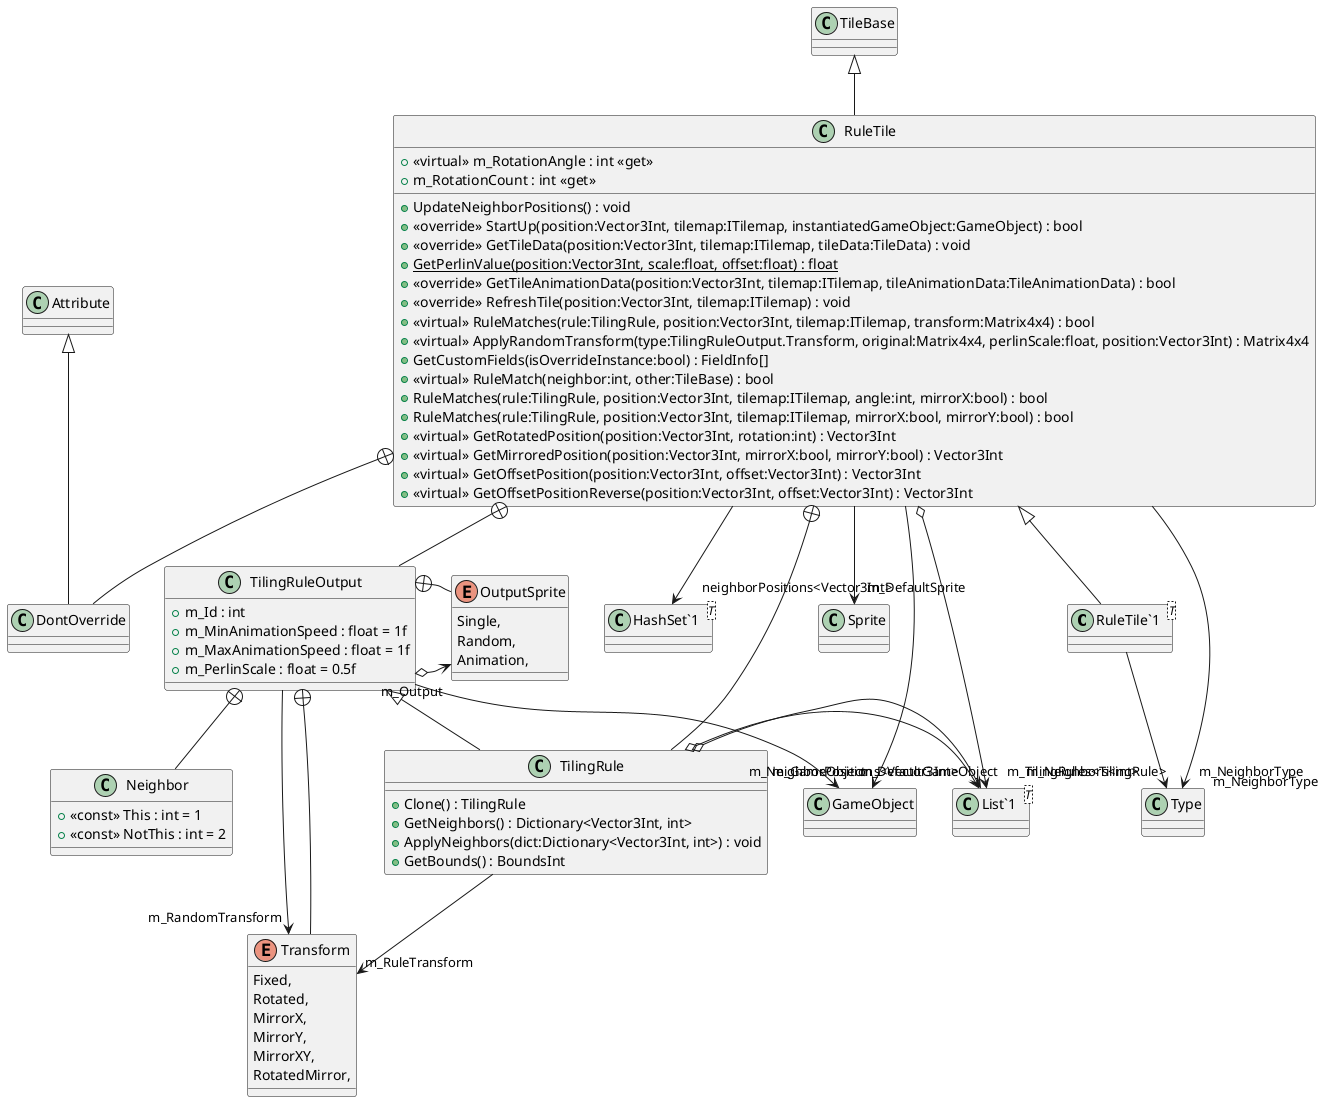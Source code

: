 @startuml
class "RuleTile`1"<T> {
}
class RuleTile {
    + <<virtual>> m_RotationAngle : int <<get>>
    + m_RotationCount : int <<get>>
    + UpdateNeighborPositions() : void
    + <<override>> StartUp(position:Vector3Int, tilemap:ITilemap, instantiatedGameObject:GameObject) : bool
    + <<override>> GetTileData(position:Vector3Int, tilemap:ITilemap, tileData:TileData) : void
    + {static} GetPerlinValue(position:Vector3Int, scale:float, offset:float) : float
    + <<override>> GetTileAnimationData(position:Vector3Int, tilemap:ITilemap, tileAnimationData:TileAnimationData) : bool
    + <<override>> RefreshTile(position:Vector3Int, tilemap:ITilemap) : void
    + <<virtual>> RuleMatches(rule:TilingRule, position:Vector3Int, tilemap:ITilemap, transform:Matrix4x4) : bool
    + <<virtual>> ApplyRandomTransform(type:TilingRuleOutput.Transform, original:Matrix4x4, perlinScale:float, position:Vector3Int) : Matrix4x4
    + GetCustomFields(isOverrideInstance:bool) : FieldInfo[]
    + <<virtual>> RuleMatch(neighbor:int, other:TileBase) : bool
    + RuleMatches(rule:TilingRule, position:Vector3Int, tilemap:ITilemap, angle:int, mirrorX:bool) : bool
    + RuleMatches(rule:TilingRule, position:Vector3Int, tilemap:ITilemap, mirrorX:bool, mirrorY:bool) : bool
    + <<virtual>> GetRotatedPosition(position:Vector3Int, rotation:int) : Vector3Int
    + <<virtual>> GetMirroredPosition(position:Vector3Int, mirrorX:bool, mirrorY:bool) : Vector3Int
    + <<virtual>> GetOffsetPosition(position:Vector3Int, offset:Vector3Int) : Vector3Int
    + <<virtual>> GetOffsetPositionReverse(position:Vector3Int, offset:Vector3Int) : Vector3Int
}
class TilingRuleOutput {
    + m_Id : int
    + m_MinAnimationSpeed : float = 1f
    + m_MaxAnimationSpeed : float = 1f
    + m_PerlinScale : float = 0.5f
}
class TilingRule {
    + Clone() : TilingRule
    + GetNeighbors() : Dictionary<Vector3Int, int>
    + ApplyNeighbors(dict:Dictionary<Vector3Int, int>) : void
    + GetBounds() : BoundsInt
}
class DontOverride {
}
class "List`1"<T> {
}
class "HashSet`1"<T> {
}
class Neighbor {
    + <<const>> This : int = 1
    + <<const>> NotThis : int = 2
}
enum Transform {
    Fixed,
    Rotated,
    MirrorX,
    MirrorY,
    MirrorXY,
    RotatedMirror,
}
enum OutputSprite {
    Single,
    Random,
    Animation,
}
RuleTile <|-- "RuleTile`1"
"RuleTile`1" --> "m_NeighborType" Type
TileBase <|-- RuleTile
RuleTile --> "m_NeighborType" Type
RuleTile --> "m_DefaultSprite" Sprite
RuleTile --> "m_DefaultGameObject" GameObject
RuleTile o-> "m_TilingRules<TilingRule>" "List`1"
RuleTile --> "neighborPositions<Vector3Int>" "HashSet`1"
RuleTile +-- TilingRuleOutput
TilingRuleOutput --> "m_GameObject" GameObject
TilingRuleOutput o-> "m_Output" OutputSprite
TilingRuleOutput --> "m_RandomTransform" Transform
RuleTile +-- TilingRule
TilingRuleOutput <|-- TilingRule
TilingRule o-> "m_Neighbors<int>" "List`1"
TilingRule o-> "m_NeighborPositions<Vector3Int>" "List`1"
TilingRule --> "m_RuleTransform" Transform
RuleTile +-- DontOverride
Attribute <|-- DontOverride
TilingRuleOutput +-- Neighbor
TilingRuleOutput +-- Transform
TilingRuleOutput +-- OutputSprite
@enduml
